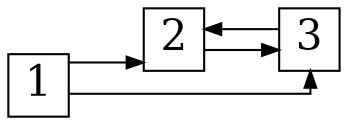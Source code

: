 digraph example {
  rankdir=LR;
  splines=ortho

  edge [
    arrowsize="0.8";
  ]

  node [
    shape=box;
    fontsize="20";
    width="0.4";
    height="0.3";
  ];

  1 -> 2 -> 3;
  3 -> 2;
  1 -> 3;
}
